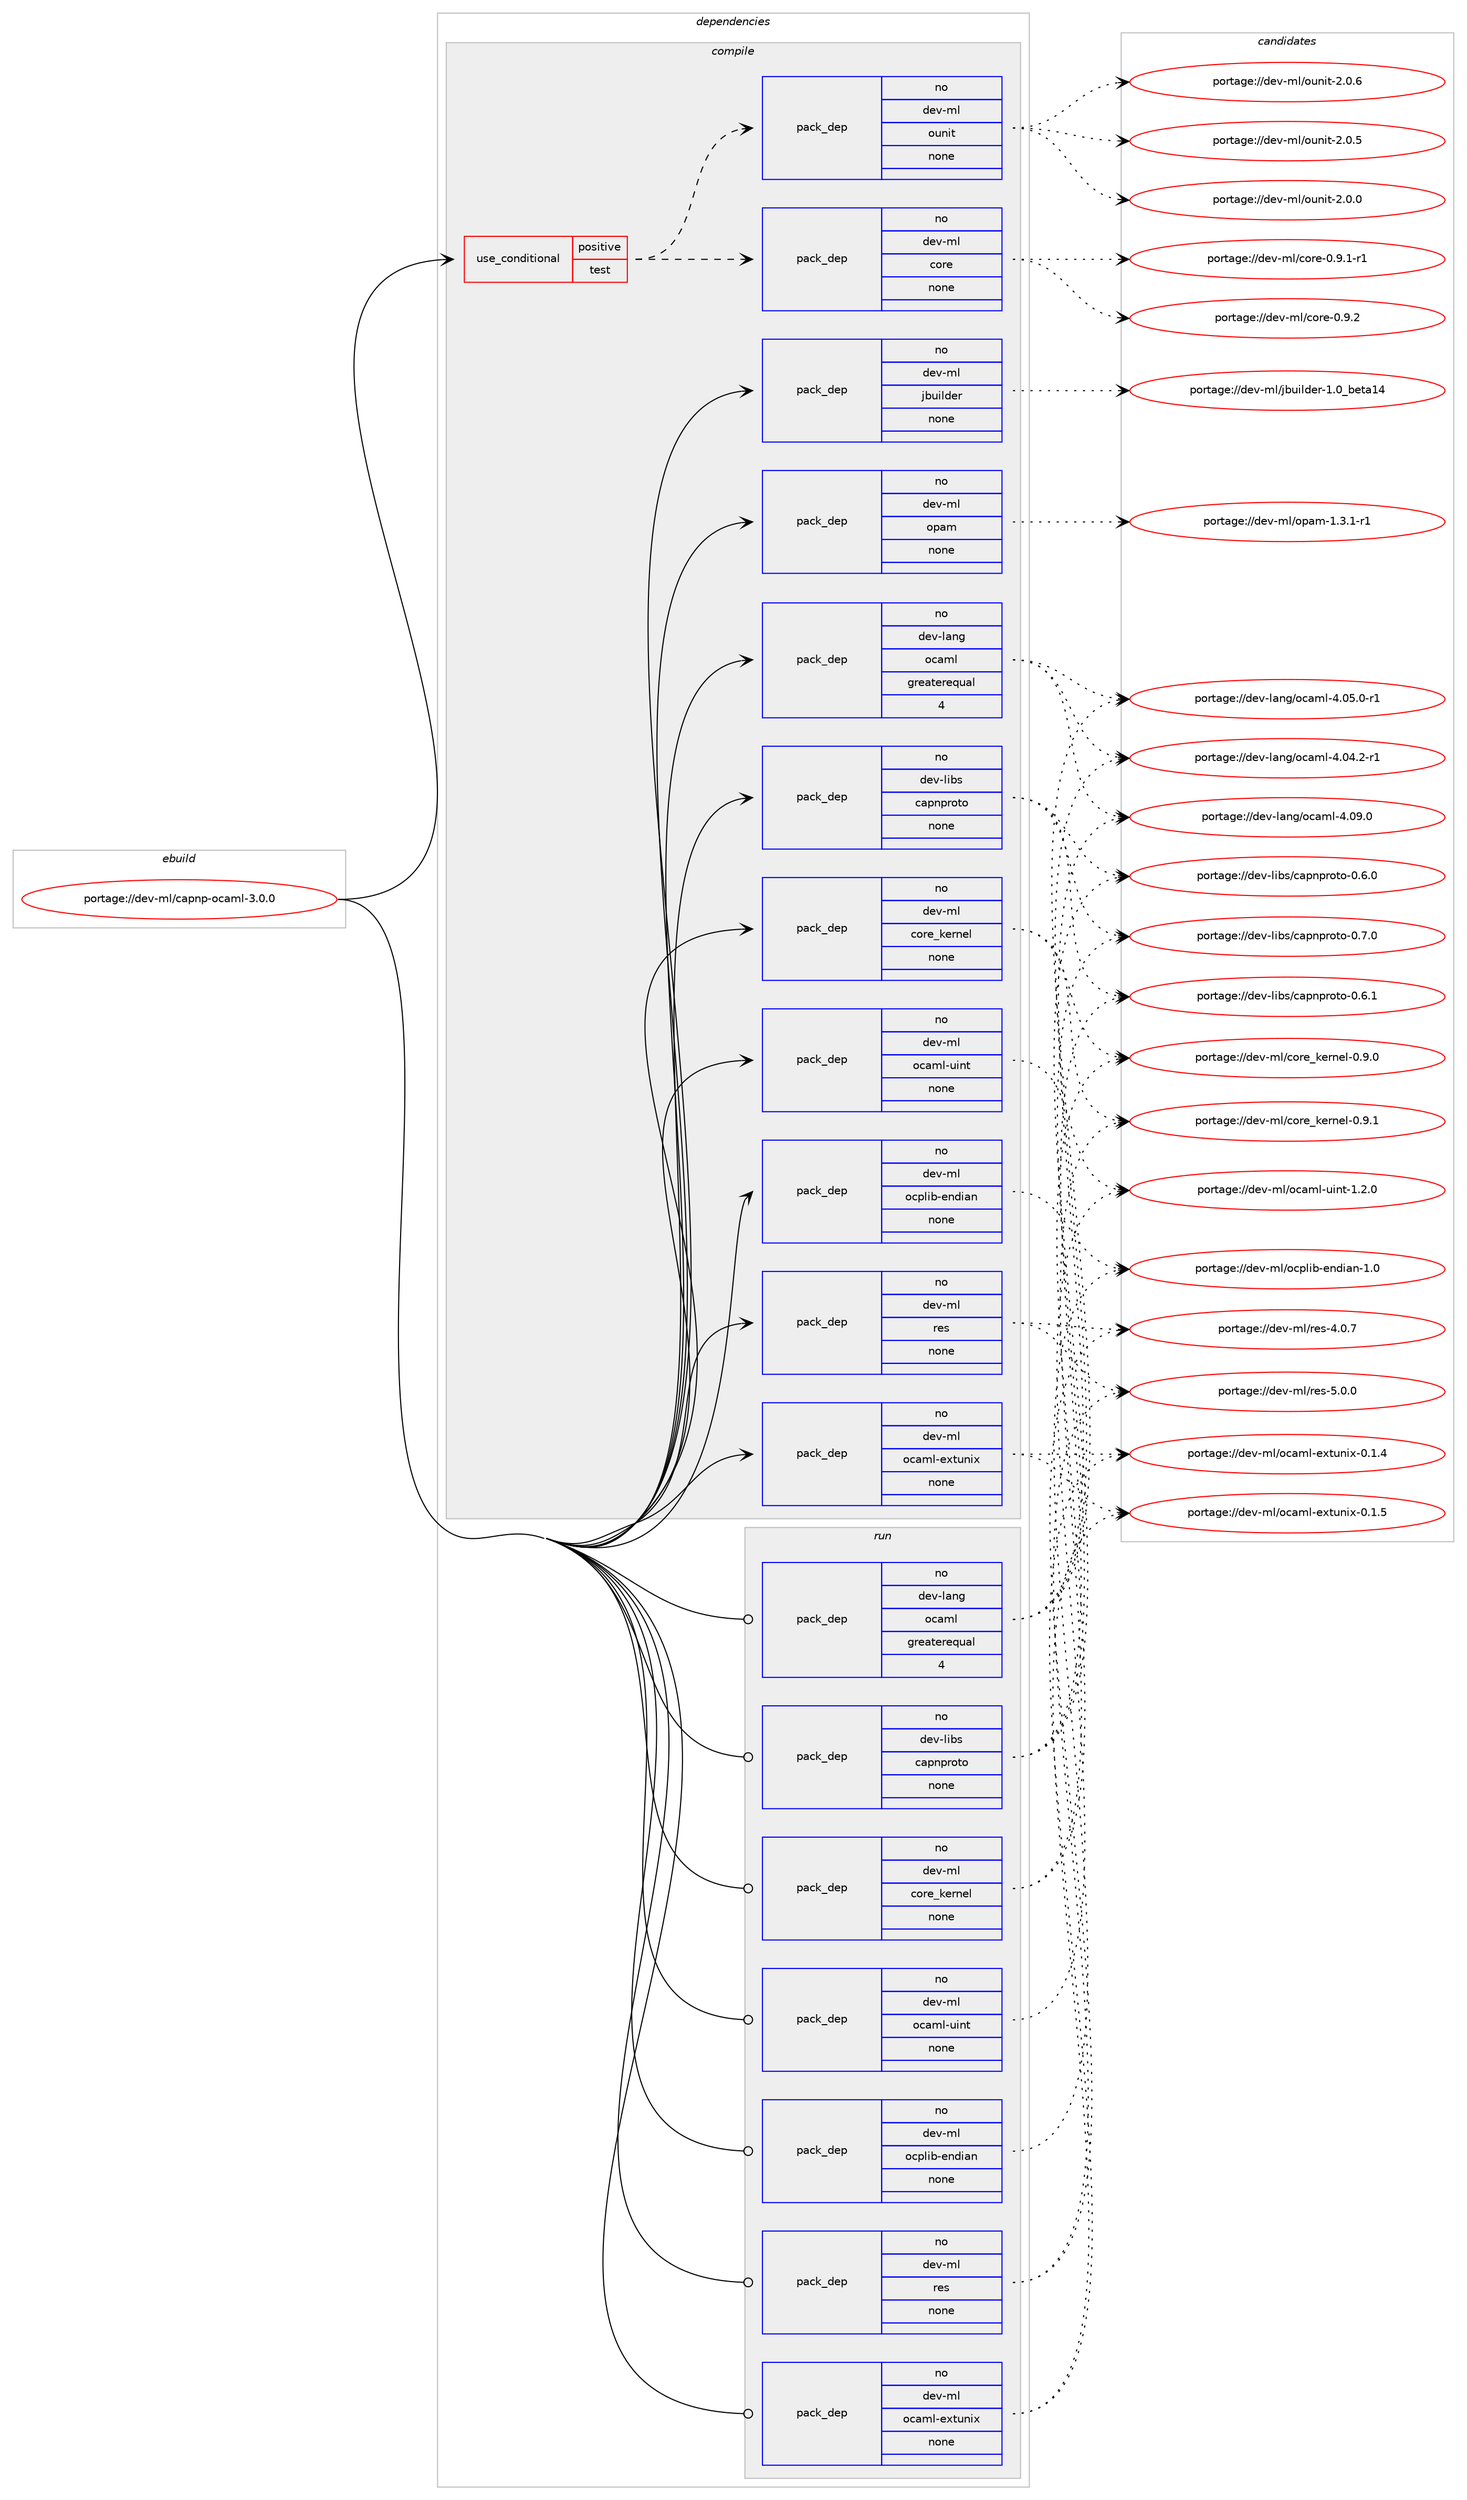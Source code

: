 digraph prolog {

# *************
# Graph options
# *************

newrank=true;
concentrate=true;
compound=true;
graph [rankdir=LR,fontname=Helvetica,fontsize=10,ranksep=1.5];#, ranksep=2.5, nodesep=0.2];
edge  [arrowhead=vee];
node  [fontname=Helvetica,fontsize=10];

# **********
# The ebuild
# **********

subgraph cluster_leftcol {
color=gray;
rank=same;
label=<<i>ebuild</i>>;
id [label="portage://dev-ml/capnp-ocaml-3.0.0", color=red, width=4, href="../dev-ml/capnp-ocaml-3.0.0.svg"];
}

# ****************
# The dependencies
# ****************

subgraph cluster_midcol {
color=gray;
label=<<i>dependencies</i>>;
subgraph cluster_compile {
fillcolor="#eeeeee";
style=filled;
label=<<i>compile</i>>;
subgraph cond123030 {
dependency504413 [label=<<TABLE BORDER="0" CELLBORDER="1" CELLSPACING="0" CELLPADDING="4"><TR><TD ROWSPAN="3" CELLPADDING="10">use_conditional</TD></TR><TR><TD>positive</TD></TR><TR><TD>test</TD></TR></TABLE>>, shape=none, color=red];
subgraph pack376247 {
dependency504414 [label=<<TABLE BORDER="0" CELLBORDER="1" CELLSPACING="0" CELLPADDING="4" WIDTH="220"><TR><TD ROWSPAN="6" CELLPADDING="30">pack_dep</TD></TR><TR><TD WIDTH="110">no</TD></TR><TR><TD>dev-ml</TD></TR><TR><TD>core</TD></TR><TR><TD>none</TD></TR><TR><TD></TD></TR></TABLE>>, shape=none, color=blue];
}
dependency504413:e -> dependency504414:w [weight=20,style="dashed",arrowhead="vee"];
subgraph pack376248 {
dependency504415 [label=<<TABLE BORDER="0" CELLBORDER="1" CELLSPACING="0" CELLPADDING="4" WIDTH="220"><TR><TD ROWSPAN="6" CELLPADDING="30">pack_dep</TD></TR><TR><TD WIDTH="110">no</TD></TR><TR><TD>dev-ml</TD></TR><TR><TD>ounit</TD></TR><TR><TD>none</TD></TR><TR><TD></TD></TR></TABLE>>, shape=none, color=blue];
}
dependency504413:e -> dependency504415:w [weight=20,style="dashed",arrowhead="vee"];
}
id:e -> dependency504413:w [weight=20,style="solid",arrowhead="vee"];
subgraph pack376249 {
dependency504416 [label=<<TABLE BORDER="0" CELLBORDER="1" CELLSPACING="0" CELLPADDING="4" WIDTH="220"><TR><TD ROWSPAN="6" CELLPADDING="30">pack_dep</TD></TR><TR><TD WIDTH="110">no</TD></TR><TR><TD>dev-lang</TD></TR><TR><TD>ocaml</TD></TR><TR><TD>greaterequal</TD></TR><TR><TD>4</TD></TR></TABLE>>, shape=none, color=blue];
}
id:e -> dependency504416:w [weight=20,style="solid",arrowhead="vee"];
subgraph pack376250 {
dependency504417 [label=<<TABLE BORDER="0" CELLBORDER="1" CELLSPACING="0" CELLPADDING="4" WIDTH="220"><TR><TD ROWSPAN="6" CELLPADDING="30">pack_dep</TD></TR><TR><TD WIDTH="110">no</TD></TR><TR><TD>dev-libs</TD></TR><TR><TD>capnproto</TD></TR><TR><TD>none</TD></TR><TR><TD></TD></TR></TABLE>>, shape=none, color=blue];
}
id:e -> dependency504417:w [weight=20,style="solid",arrowhead="vee"];
subgraph pack376251 {
dependency504418 [label=<<TABLE BORDER="0" CELLBORDER="1" CELLSPACING="0" CELLPADDING="4" WIDTH="220"><TR><TD ROWSPAN="6" CELLPADDING="30">pack_dep</TD></TR><TR><TD WIDTH="110">no</TD></TR><TR><TD>dev-ml</TD></TR><TR><TD>core_kernel</TD></TR><TR><TD>none</TD></TR><TR><TD></TD></TR></TABLE>>, shape=none, color=blue];
}
id:e -> dependency504418:w [weight=20,style="solid",arrowhead="vee"];
subgraph pack376252 {
dependency504419 [label=<<TABLE BORDER="0" CELLBORDER="1" CELLSPACING="0" CELLPADDING="4" WIDTH="220"><TR><TD ROWSPAN="6" CELLPADDING="30">pack_dep</TD></TR><TR><TD WIDTH="110">no</TD></TR><TR><TD>dev-ml</TD></TR><TR><TD>jbuilder</TD></TR><TR><TD>none</TD></TR><TR><TD></TD></TR></TABLE>>, shape=none, color=blue];
}
id:e -> dependency504419:w [weight=20,style="solid",arrowhead="vee"];
subgraph pack376253 {
dependency504420 [label=<<TABLE BORDER="0" CELLBORDER="1" CELLSPACING="0" CELLPADDING="4" WIDTH="220"><TR><TD ROWSPAN="6" CELLPADDING="30">pack_dep</TD></TR><TR><TD WIDTH="110">no</TD></TR><TR><TD>dev-ml</TD></TR><TR><TD>ocaml-extunix</TD></TR><TR><TD>none</TD></TR><TR><TD></TD></TR></TABLE>>, shape=none, color=blue];
}
id:e -> dependency504420:w [weight=20,style="solid",arrowhead="vee"];
subgraph pack376254 {
dependency504421 [label=<<TABLE BORDER="0" CELLBORDER="1" CELLSPACING="0" CELLPADDING="4" WIDTH="220"><TR><TD ROWSPAN="6" CELLPADDING="30">pack_dep</TD></TR><TR><TD WIDTH="110">no</TD></TR><TR><TD>dev-ml</TD></TR><TR><TD>ocaml-uint</TD></TR><TR><TD>none</TD></TR><TR><TD></TD></TR></TABLE>>, shape=none, color=blue];
}
id:e -> dependency504421:w [weight=20,style="solid",arrowhead="vee"];
subgraph pack376255 {
dependency504422 [label=<<TABLE BORDER="0" CELLBORDER="1" CELLSPACING="0" CELLPADDING="4" WIDTH="220"><TR><TD ROWSPAN="6" CELLPADDING="30">pack_dep</TD></TR><TR><TD WIDTH="110">no</TD></TR><TR><TD>dev-ml</TD></TR><TR><TD>ocplib-endian</TD></TR><TR><TD>none</TD></TR><TR><TD></TD></TR></TABLE>>, shape=none, color=blue];
}
id:e -> dependency504422:w [weight=20,style="solid",arrowhead="vee"];
subgraph pack376256 {
dependency504423 [label=<<TABLE BORDER="0" CELLBORDER="1" CELLSPACING="0" CELLPADDING="4" WIDTH="220"><TR><TD ROWSPAN="6" CELLPADDING="30">pack_dep</TD></TR><TR><TD WIDTH="110">no</TD></TR><TR><TD>dev-ml</TD></TR><TR><TD>opam</TD></TR><TR><TD>none</TD></TR><TR><TD></TD></TR></TABLE>>, shape=none, color=blue];
}
id:e -> dependency504423:w [weight=20,style="solid",arrowhead="vee"];
subgraph pack376257 {
dependency504424 [label=<<TABLE BORDER="0" CELLBORDER="1" CELLSPACING="0" CELLPADDING="4" WIDTH="220"><TR><TD ROWSPAN="6" CELLPADDING="30">pack_dep</TD></TR><TR><TD WIDTH="110">no</TD></TR><TR><TD>dev-ml</TD></TR><TR><TD>res</TD></TR><TR><TD>none</TD></TR><TR><TD></TD></TR></TABLE>>, shape=none, color=blue];
}
id:e -> dependency504424:w [weight=20,style="solid",arrowhead="vee"];
}
subgraph cluster_compileandrun {
fillcolor="#eeeeee";
style=filled;
label=<<i>compile and run</i>>;
}
subgraph cluster_run {
fillcolor="#eeeeee";
style=filled;
label=<<i>run</i>>;
subgraph pack376258 {
dependency504425 [label=<<TABLE BORDER="0" CELLBORDER="1" CELLSPACING="0" CELLPADDING="4" WIDTH="220"><TR><TD ROWSPAN="6" CELLPADDING="30">pack_dep</TD></TR><TR><TD WIDTH="110">no</TD></TR><TR><TD>dev-lang</TD></TR><TR><TD>ocaml</TD></TR><TR><TD>greaterequal</TD></TR><TR><TD>4</TD></TR></TABLE>>, shape=none, color=blue];
}
id:e -> dependency504425:w [weight=20,style="solid",arrowhead="odot"];
subgraph pack376259 {
dependency504426 [label=<<TABLE BORDER="0" CELLBORDER="1" CELLSPACING="0" CELLPADDING="4" WIDTH="220"><TR><TD ROWSPAN="6" CELLPADDING="30">pack_dep</TD></TR><TR><TD WIDTH="110">no</TD></TR><TR><TD>dev-libs</TD></TR><TR><TD>capnproto</TD></TR><TR><TD>none</TD></TR><TR><TD></TD></TR></TABLE>>, shape=none, color=blue];
}
id:e -> dependency504426:w [weight=20,style="solid",arrowhead="odot"];
subgraph pack376260 {
dependency504427 [label=<<TABLE BORDER="0" CELLBORDER="1" CELLSPACING="0" CELLPADDING="4" WIDTH="220"><TR><TD ROWSPAN="6" CELLPADDING="30">pack_dep</TD></TR><TR><TD WIDTH="110">no</TD></TR><TR><TD>dev-ml</TD></TR><TR><TD>core_kernel</TD></TR><TR><TD>none</TD></TR><TR><TD></TD></TR></TABLE>>, shape=none, color=blue];
}
id:e -> dependency504427:w [weight=20,style="solid",arrowhead="odot"];
subgraph pack376261 {
dependency504428 [label=<<TABLE BORDER="0" CELLBORDER="1" CELLSPACING="0" CELLPADDING="4" WIDTH="220"><TR><TD ROWSPAN="6" CELLPADDING="30">pack_dep</TD></TR><TR><TD WIDTH="110">no</TD></TR><TR><TD>dev-ml</TD></TR><TR><TD>ocaml-extunix</TD></TR><TR><TD>none</TD></TR><TR><TD></TD></TR></TABLE>>, shape=none, color=blue];
}
id:e -> dependency504428:w [weight=20,style="solid",arrowhead="odot"];
subgraph pack376262 {
dependency504429 [label=<<TABLE BORDER="0" CELLBORDER="1" CELLSPACING="0" CELLPADDING="4" WIDTH="220"><TR><TD ROWSPAN="6" CELLPADDING="30">pack_dep</TD></TR><TR><TD WIDTH="110">no</TD></TR><TR><TD>dev-ml</TD></TR><TR><TD>ocaml-uint</TD></TR><TR><TD>none</TD></TR><TR><TD></TD></TR></TABLE>>, shape=none, color=blue];
}
id:e -> dependency504429:w [weight=20,style="solid",arrowhead="odot"];
subgraph pack376263 {
dependency504430 [label=<<TABLE BORDER="0" CELLBORDER="1" CELLSPACING="0" CELLPADDING="4" WIDTH="220"><TR><TD ROWSPAN="6" CELLPADDING="30">pack_dep</TD></TR><TR><TD WIDTH="110">no</TD></TR><TR><TD>dev-ml</TD></TR><TR><TD>ocplib-endian</TD></TR><TR><TD>none</TD></TR><TR><TD></TD></TR></TABLE>>, shape=none, color=blue];
}
id:e -> dependency504430:w [weight=20,style="solid",arrowhead="odot"];
subgraph pack376264 {
dependency504431 [label=<<TABLE BORDER="0" CELLBORDER="1" CELLSPACING="0" CELLPADDING="4" WIDTH="220"><TR><TD ROWSPAN="6" CELLPADDING="30">pack_dep</TD></TR><TR><TD WIDTH="110">no</TD></TR><TR><TD>dev-ml</TD></TR><TR><TD>res</TD></TR><TR><TD>none</TD></TR><TR><TD></TD></TR></TABLE>>, shape=none, color=blue];
}
id:e -> dependency504431:w [weight=20,style="solid",arrowhead="odot"];
}
}

# **************
# The candidates
# **************

subgraph cluster_choices {
rank=same;
color=gray;
label=<<i>candidates</i>>;

subgraph choice376247 {
color=black;
nodesep=1;
choice100101118451091084799111114101454846574650 [label="portage://dev-ml/core-0.9.2", color=red, width=4,href="../dev-ml/core-0.9.2.svg"];
choice1001011184510910847991111141014548465746494511449 [label="portage://dev-ml/core-0.9.1-r1", color=red, width=4,href="../dev-ml/core-0.9.1-r1.svg"];
dependency504414:e -> choice100101118451091084799111114101454846574650:w [style=dotted,weight="100"];
dependency504414:e -> choice1001011184510910847991111141014548465746494511449:w [style=dotted,weight="100"];
}
subgraph choice376248 {
color=black;
nodesep=1;
choice1001011184510910847111117110105116455046484654 [label="portage://dev-ml/ounit-2.0.6", color=red, width=4,href="../dev-ml/ounit-2.0.6.svg"];
choice1001011184510910847111117110105116455046484653 [label="portage://dev-ml/ounit-2.0.5", color=red, width=4,href="../dev-ml/ounit-2.0.5.svg"];
choice1001011184510910847111117110105116455046484648 [label="portage://dev-ml/ounit-2.0.0", color=red, width=4,href="../dev-ml/ounit-2.0.0.svg"];
dependency504415:e -> choice1001011184510910847111117110105116455046484654:w [style=dotted,weight="100"];
dependency504415:e -> choice1001011184510910847111117110105116455046484653:w [style=dotted,weight="100"];
dependency504415:e -> choice1001011184510910847111117110105116455046484648:w [style=dotted,weight="100"];
}
subgraph choice376249 {
color=black;
nodesep=1;
choice100101118451089711010347111999710910845524648574648 [label="portage://dev-lang/ocaml-4.09.0", color=red, width=4,href="../dev-lang/ocaml-4.09.0.svg"];
choice1001011184510897110103471119997109108455246485346484511449 [label="portage://dev-lang/ocaml-4.05.0-r1", color=red, width=4,href="../dev-lang/ocaml-4.05.0-r1.svg"];
choice1001011184510897110103471119997109108455246485246504511449 [label="portage://dev-lang/ocaml-4.04.2-r1", color=red, width=4,href="../dev-lang/ocaml-4.04.2-r1.svg"];
dependency504416:e -> choice100101118451089711010347111999710910845524648574648:w [style=dotted,weight="100"];
dependency504416:e -> choice1001011184510897110103471119997109108455246485346484511449:w [style=dotted,weight="100"];
dependency504416:e -> choice1001011184510897110103471119997109108455246485246504511449:w [style=dotted,weight="100"];
}
subgraph choice376250 {
color=black;
nodesep=1;
choice1001011184510810598115479997112110112114111116111454846554648 [label="portage://dev-libs/capnproto-0.7.0", color=red, width=4,href="../dev-libs/capnproto-0.7.0.svg"];
choice1001011184510810598115479997112110112114111116111454846544649 [label="portage://dev-libs/capnproto-0.6.1", color=red, width=4,href="../dev-libs/capnproto-0.6.1.svg"];
choice1001011184510810598115479997112110112114111116111454846544648 [label="portage://dev-libs/capnproto-0.6.0", color=red, width=4,href="../dev-libs/capnproto-0.6.0.svg"];
dependency504417:e -> choice1001011184510810598115479997112110112114111116111454846554648:w [style=dotted,weight="100"];
dependency504417:e -> choice1001011184510810598115479997112110112114111116111454846544649:w [style=dotted,weight="100"];
dependency504417:e -> choice1001011184510810598115479997112110112114111116111454846544648:w [style=dotted,weight="100"];
}
subgraph choice376251 {
color=black;
nodesep=1;
choice10010111845109108479911111410195107101114110101108454846574649 [label="portage://dev-ml/core_kernel-0.9.1", color=red, width=4,href="../dev-ml/core_kernel-0.9.1.svg"];
choice10010111845109108479911111410195107101114110101108454846574648 [label="portage://dev-ml/core_kernel-0.9.0", color=red, width=4,href="../dev-ml/core_kernel-0.9.0.svg"];
dependency504418:e -> choice10010111845109108479911111410195107101114110101108454846574649:w [style=dotted,weight="100"];
dependency504418:e -> choice10010111845109108479911111410195107101114110101108454846574648:w [style=dotted,weight="100"];
}
subgraph choice376252 {
color=black;
nodesep=1;
choice100101118451091084710698117105108100101114454946489598101116974952 [label="portage://dev-ml/jbuilder-1.0_beta14", color=red, width=4,href="../dev-ml/jbuilder-1.0_beta14.svg"];
dependency504419:e -> choice100101118451091084710698117105108100101114454946489598101116974952:w [style=dotted,weight="100"];
}
subgraph choice376253 {
color=black;
nodesep=1;
choice1001011184510910847111999710910845101120116117110105120454846494653 [label="portage://dev-ml/ocaml-extunix-0.1.5", color=red, width=4,href="../dev-ml/ocaml-extunix-0.1.5.svg"];
choice1001011184510910847111999710910845101120116117110105120454846494652 [label="portage://dev-ml/ocaml-extunix-0.1.4", color=red, width=4,href="../dev-ml/ocaml-extunix-0.1.4.svg"];
dependency504420:e -> choice1001011184510910847111999710910845101120116117110105120454846494653:w [style=dotted,weight="100"];
dependency504420:e -> choice1001011184510910847111999710910845101120116117110105120454846494652:w [style=dotted,weight="100"];
}
subgraph choice376254 {
color=black;
nodesep=1;
choice1001011184510910847111999710910845117105110116454946504648 [label="portage://dev-ml/ocaml-uint-1.2.0", color=red, width=4,href="../dev-ml/ocaml-uint-1.2.0.svg"];
dependency504421:e -> choice1001011184510910847111999710910845117105110116454946504648:w [style=dotted,weight="100"];
}
subgraph choice376255 {
color=black;
nodesep=1;
choice10010111845109108471119911210810598451011101001059711045494648 [label="portage://dev-ml/ocplib-endian-1.0", color=red, width=4,href="../dev-ml/ocplib-endian-1.0.svg"];
dependency504422:e -> choice10010111845109108471119911210810598451011101001059711045494648:w [style=dotted,weight="100"];
}
subgraph choice376256 {
color=black;
nodesep=1;
choice1001011184510910847111112971094549465146494511449 [label="portage://dev-ml/opam-1.3.1-r1", color=red, width=4,href="../dev-ml/opam-1.3.1-r1.svg"];
dependency504423:e -> choice1001011184510910847111112971094549465146494511449:w [style=dotted,weight="100"];
}
subgraph choice376257 {
color=black;
nodesep=1;
choice1001011184510910847114101115455346484648 [label="portage://dev-ml/res-5.0.0", color=red, width=4,href="../dev-ml/res-5.0.0.svg"];
choice1001011184510910847114101115455246484655 [label="portage://dev-ml/res-4.0.7", color=red, width=4,href="../dev-ml/res-4.0.7.svg"];
dependency504424:e -> choice1001011184510910847114101115455346484648:w [style=dotted,weight="100"];
dependency504424:e -> choice1001011184510910847114101115455246484655:w [style=dotted,weight="100"];
}
subgraph choice376258 {
color=black;
nodesep=1;
choice100101118451089711010347111999710910845524648574648 [label="portage://dev-lang/ocaml-4.09.0", color=red, width=4,href="../dev-lang/ocaml-4.09.0.svg"];
choice1001011184510897110103471119997109108455246485346484511449 [label="portage://dev-lang/ocaml-4.05.0-r1", color=red, width=4,href="../dev-lang/ocaml-4.05.0-r1.svg"];
choice1001011184510897110103471119997109108455246485246504511449 [label="portage://dev-lang/ocaml-4.04.2-r1", color=red, width=4,href="../dev-lang/ocaml-4.04.2-r1.svg"];
dependency504425:e -> choice100101118451089711010347111999710910845524648574648:w [style=dotted,weight="100"];
dependency504425:e -> choice1001011184510897110103471119997109108455246485346484511449:w [style=dotted,weight="100"];
dependency504425:e -> choice1001011184510897110103471119997109108455246485246504511449:w [style=dotted,weight="100"];
}
subgraph choice376259 {
color=black;
nodesep=1;
choice1001011184510810598115479997112110112114111116111454846554648 [label="portage://dev-libs/capnproto-0.7.0", color=red, width=4,href="../dev-libs/capnproto-0.7.0.svg"];
choice1001011184510810598115479997112110112114111116111454846544649 [label="portage://dev-libs/capnproto-0.6.1", color=red, width=4,href="../dev-libs/capnproto-0.6.1.svg"];
choice1001011184510810598115479997112110112114111116111454846544648 [label="portage://dev-libs/capnproto-0.6.0", color=red, width=4,href="../dev-libs/capnproto-0.6.0.svg"];
dependency504426:e -> choice1001011184510810598115479997112110112114111116111454846554648:w [style=dotted,weight="100"];
dependency504426:e -> choice1001011184510810598115479997112110112114111116111454846544649:w [style=dotted,weight="100"];
dependency504426:e -> choice1001011184510810598115479997112110112114111116111454846544648:w [style=dotted,weight="100"];
}
subgraph choice376260 {
color=black;
nodesep=1;
choice10010111845109108479911111410195107101114110101108454846574649 [label="portage://dev-ml/core_kernel-0.9.1", color=red, width=4,href="../dev-ml/core_kernel-0.9.1.svg"];
choice10010111845109108479911111410195107101114110101108454846574648 [label="portage://dev-ml/core_kernel-0.9.0", color=red, width=4,href="../dev-ml/core_kernel-0.9.0.svg"];
dependency504427:e -> choice10010111845109108479911111410195107101114110101108454846574649:w [style=dotted,weight="100"];
dependency504427:e -> choice10010111845109108479911111410195107101114110101108454846574648:w [style=dotted,weight="100"];
}
subgraph choice376261 {
color=black;
nodesep=1;
choice1001011184510910847111999710910845101120116117110105120454846494653 [label="portage://dev-ml/ocaml-extunix-0.1.5", color=red, width=4,href="../dev-ml/ocaml-extunix-0.1.5.svg"];
choice1001011184510910847111999710910845101120116117110105120454846494652 [label="portage://dev-ml/ocaml-extunix-0.1.4", color=red, width=4,href="../dev-ml/ocaml-extunix-0.1.4.svg"];
dependency504428:e -> choice1001011184510910847111999710910845101120116117110105120454846494653:w [style=dotted,weight="100"];
dependency504428:e -> choice1001011184510910847111999710910845101120116117110105120454846494652:w [style=dotted,weight="100"];
}
subgraph choice376262 {
color=black;
nodesep=1;
choice1001011184510910847111999710910845117105110116454946504648 [label="portage://dev-ml/ocaml-uint-1.2.0", color=red, width=4,href="../dev-ml/ocaml-uint-1.2.0.svg"];
dependency504429:e -> choice1001011184510910847111999710910845117105110116454946504648:w [style=dotted,weight="100"];
}
subgraph choice376263 {
color=black;
nodesep=1;
choice10010111845109108471119911210810598451011101001059711045494648 [label="portage://dev-ml/ocplib-endian-1.0", color=red, width=4,href="../dev-ml/ocplib-endian-1.0.svg"];
dependency504430:e -> choice10010111845109108471119911210810598451011101001059711045494648:w [style=dotted,weight="100"];
}
subgraph choice376264 {
color=black;
nodesep=1;
choice1001011184510910847114101115455346484648 [label="portage://dev-ml/res-5.0.0", color=red, width=4,href="../dev-ml/res-5.0.0.svg"];
choice1001011184510910847114101115455246484655 [label="portage://dev-ml/res-4.0.7", color=red, width=4,href="../dev-ml/res-4.0.7.svg"];
dependency504431:e -> choice1001011184510910847114101115455346484648:w [style=dotted,weight="100"];
dependency504431:e -> choice1001011184510910847114101115455246484655:w [style=dotted,weight="100"];
}
}

}
